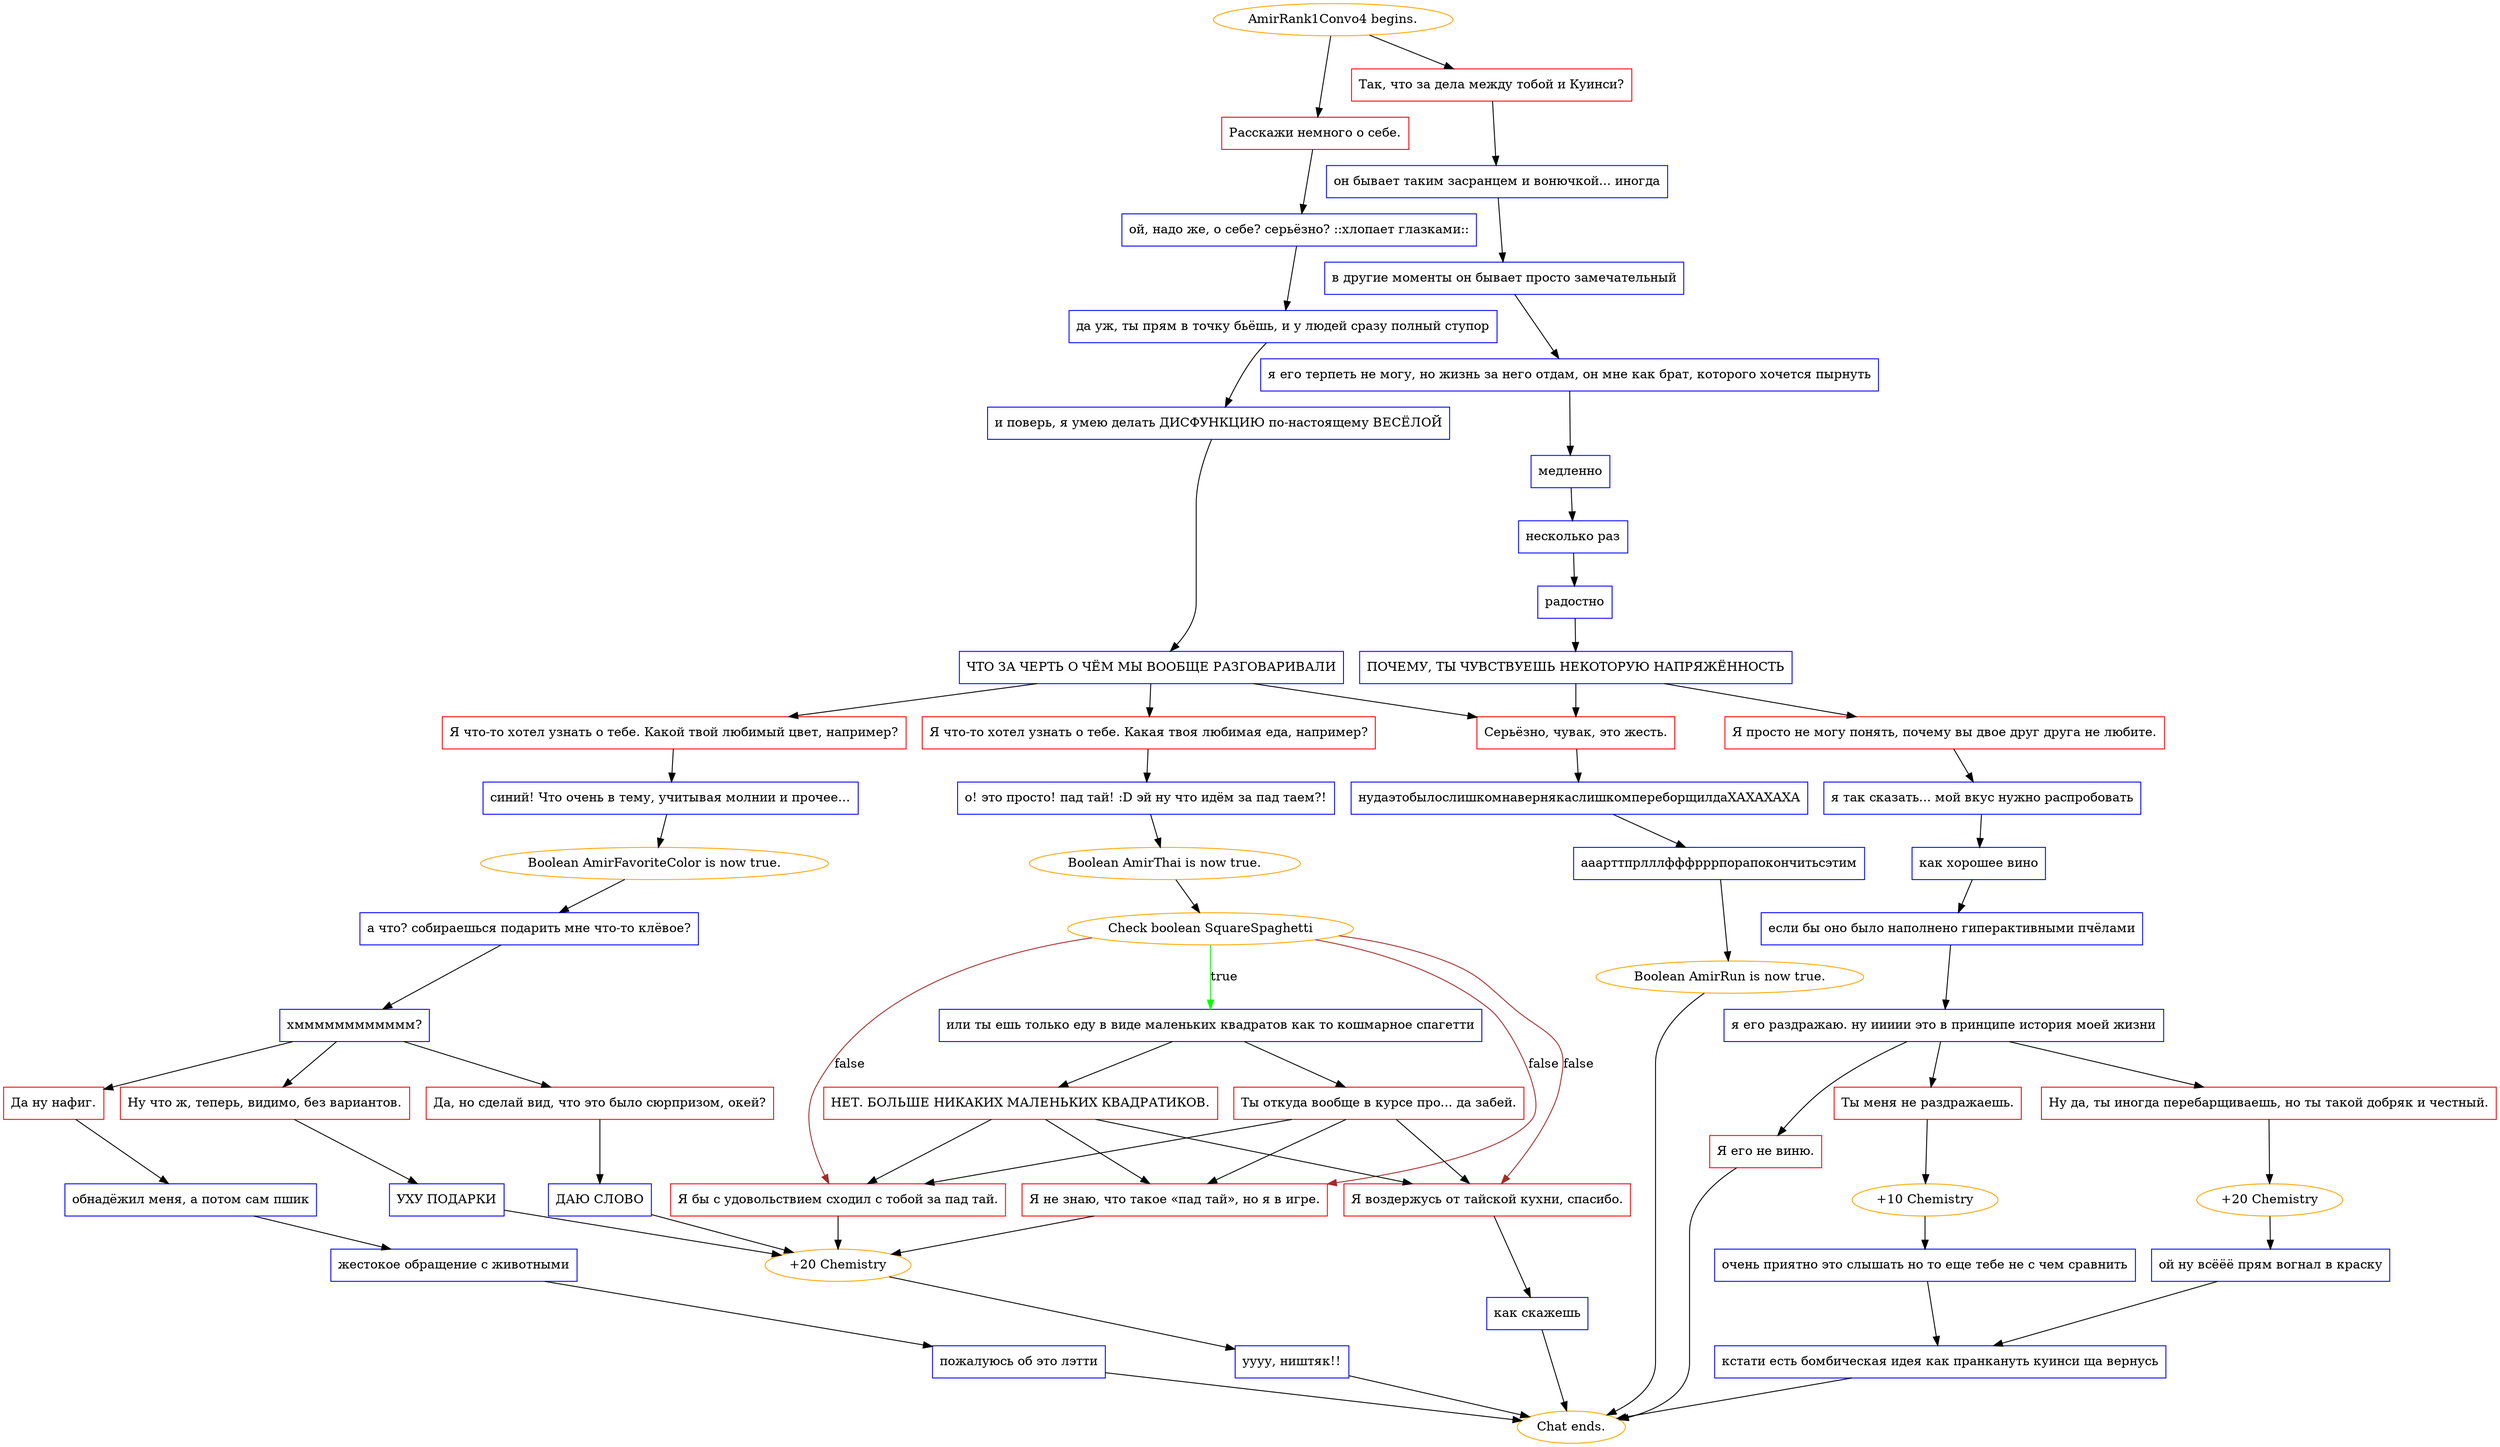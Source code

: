 digraph {
	"AmirRank1Convo4 begins." [color=orange];
		"AmirRank1Convo4 begins." -> j498062601;
		"AmirRank1Convo4 begins." -> j2029264532;
	j498062601 [label="Так, что за дела между тобой и Куинси?",shape=box,color=red];
		j498062601 -> j2723829632;
	j2029264532 [label="Расскажи немного о себе.",shape=box,color=red];
		j2029264532 -> j97632483;
	j2723829632 [label="он бывает таким засранцем и вонючкой... иногда",shape=box,color=blue];
		j2723829632 -> j627037181;
	j97632483 [label="ой, надо же, о себе? серьёзно? ::хлопает глазками::",shape=box,color=blue];
		j97632483 -> j4061754349;
	j627037181 [label="в другие моменты он бывает просто замечательный",shape=box,color=blue];
		j627037181 -> j2814401057;
	j4061754349 [label="да уж, ты прям в точку бьёшь, и у людей сразу полный ступор",shape=box,color=blue];
		j4061754349 -> j803285756;
	j2814401057 [label="я его терпеть не могу, но жизнь за него отдам, он мне как брат, которого хочется пырнуть",shape=box,color=blue];
		j2814401057 -> j2497295699;
	j803285756 [label="и поверь, я умею делать ДИСФУНКЦИЮ по-настоящему ВЕСЁЛОЙ",shape=box,color=blue];
		j803285756 -> j1852386389;
	j2497295699 [label="медленно",shape=box,color=blue];
		j2497295699 -> j2373712863;
	j1852386389 [label="ЧТО ЗА ЧЕРТЬ О ЧЁМ МЫ ВООБЩЕ РАЗГОВАРИВАЛИ",shape=box,color=blue];
		j1852386389 -> j453764299;
		j1852386389 -> j1344536409;
		j1852386389 -> j4014248592;
	j2373712863 [label="несколько раз",shape=box,color=blue];
		j2373712863 -> j2720174796;
	j453764299 [label="Серьёзно, чувак, это жесть.",shape=box,color=red];
		j453764299 -> j1890717204;
	j1344536409 [label="Я что-то хотел узнать о тебе. Какая твоя любимая еда, например?",shape=box,color=red];
		j1344536409 -> j2986209795;
	j4014248592 [label="Я что-то хотел узнать о тебе. Какой твой любимый цвет, например?",shape=box,color=red];
		j4014248592 -> j716915641;
	j2720174796 [label="радостно",shape=box,color=blue];
		j2720174796 -> j441563558;
	j1890717204 [label="нудаэтобылослишкомнавернякаслишкомпереборщилдаХАХАХАХА",shape=box,color=blue];
		j1890717204 -> j418293687;
	j2986209795 [label="о! это просто! пад тай! :D эй ну что идём за пад таем?!",shape=box,color=blue];
		j2986209795 -> j1051665310;
	j716915641 [label="синий! Что очень в тему, учитывая молнии и прочее...",shape=box,color=blue];
		j716915641 -> j3099524036;
	j441563558 [label="ПОЧЕМУ, ТЫ ЧУВСТВУЕШЬ НЕКОТОРУЮ НАПРЯЖЁННОСТЬ",shape=box,color=blue];
		j441563558 -> j134722537;
		j441563558 -> j453764299;
	j418293687 [label="ааарттпрлллфффрррпорапокончитьсэтим",shape=box,color=blue];
		j418293687 -> j1426220801;
	j1051665310 [label="Boolean AmirThai is now true.",color=orange];
		j1051665310 -> j1549996540;
	j3099524036 [label="Boolean AmirFavoriteColor is now true.",color=orange];
		j3099524036 -> j19531694;
	j134722537 [label="Я просто не могу понять, почему вы двое друг друга не любите.",shape=box,color=red];
		j134722537 -> j731443441;
	j1426220801 [label="Boolean AmirRun is now true.",color=orange];
		j1426220801 -> "Chat ends.";
	j1549996540 [label="Check boolean SquareSpaghetti",color=orange];
		j1549996540 -> j1229790032 [label=true,color=green];
		j1549996540 -> j4029338575 [label=false,color=brown];
		j1549996540 -> j1535211830 [label=false,color=brown];
		j1549996540 -> j1054772151 [label=false,color=brown];
	j19531694 [label="а что? собираешься подарить мне что-то клёвое?",shape=box,color=blue];
		j19531694 -> j144773658;
	j731443441 [label="я так сказать... мой вкус нужно распробовать",shape=box,color=blue];
		j731443441 -> j1031430113;
	"Chat ends." [color=orange];
	j1229790032 [label="или ты ешь только еду в виде маленьких квадратов как то кошмарное спагетти",shape=box,color=blue];
		j1229790032 -> j2824005201;
		j1229790032 -> j641405587;
	j4029338575 [label="Я воздержусь от тайской кухни, спасибо.",shape=box,color=red];
		j4029338575 -> j3976250669;
	j1535211830 [label="Я не знаю, что такое «пад тай», но я в игре.",shape=box,color=red];
		j1535211830 -> j178649869;
	j1054772151 [label="Я бы с удовольствием сходил с тобой за пад тай.",shape=box,color=red];
		j1054772151 -> j178649869;
	j144773658 [label="хмммммммммммм?",shape=box,color=blue];
		j144773658 -> j1024321220;
		j144773658 -> j2461212947;
		j144773658 -> j203945484;
	j1031430113 [label="как хорошее вино",shape=box,color=blue];
		j1031430113 -> j3364361290;
	j2824005201 [label="НЕТ. БОЛЬШЕ НИКАКИХ МАЛЕНЬКИХ КВАДРАТИКОВ.",shape=box,color=red];
		j2824005201 -> j4029338575;
		j2824005201 -> j1535211830;
		j2824005201 -> j1054772151;
	j641405587 [label="Ты откуда вообще в курсе про... да забей.",shape=box,color=red];
		j641405587 -> j4029338575;
		j641405587 -> j1535211830;
		j641405587 -> j1054772151;
	j3976250669 [label="как скажешь",shape=box,color=blue];
		j3976250669 -> "Chat ends.";
	j178649869 [label="+20 Chemistry",color=orange];
		j178649869 -> j1776267248;
	j1024321220 [label="Ну что ж, теперь, видимо, без вариантов.",shape=box,color=red];
		j1024321220 -> j1725583284;
	j2461212947 [label="Да, но сделай вид, что это было сюрпризом, окей?",shape=box,color=red];
		j2461212947 -> j1805022318;
	j203945484 [label="Да ну нафиг.",shape=box,color=red];
		j203945484 -> j4116966639;
	j3364361290 [label="если бы оно было наполнено гиперактивными пчёлами",shape=box,color=blue];
		j3364361290 -> j2176665778;
	j1776267248 [label="уууу, ништяк!!",shape=box,color=blue];
		j1776267248 -> "Chat ends.";
	j1725583284 [label="УХУ ПОДАРКИ",shape=box,color=blue];
		j1725583284 -> j178649869;
	j1805022318 [label="ДАЮ СЛОВО",shape=box,color=blue];
		j1805022318 -> j178649869;
	j4116966639 [label="обнадёжил меня, а потом сам пшик",shape=box,color=blue];
		j4116966639 -> j1230224018;
	j2176665778 [label="я его раздражаю. ну иииии это в принципе история моей жизни",shape=box,color=blue];
		j2176665778 -> j2100154967;
		j2176665778 -> j1714904964;
		j2176665778 -> j615993034;
	j1230224018 [label="жестокое обращение с животными",shape=box,color=blue];
		j1230224018 -> j935651689;
	j2100154967 [label="Ну да, ты иногда перебарщиваешь, но ты такой добряк и честный.",shape=box,color=red];
		j2100154967 -> j2260174596;
	j1714904964 [label="Ты меня не раздражаешь.",shape=box,color=red];
		j1714904964 -> j1484542051;
	j615993034 [label="Я его не виню.",shape=box,color=red];
		j615993034 -> "Chat ends.";
	j935651689 [label="пожалуюсь об это лэтти",shape=box,color=blue];
		j935651689 -> "Chat ends.";
	j2260174596 [label="+20 Chemistry",color=orange];
		j2260174596 -> j3404027212;
	j1484542051 [label="+10 Chemistry",color=orange];
		j1484542051 -> j584755010;
	j3404027212 [label="ой ну всёёё прям вогнал в краску",shape=box,color=blue];
		j3404027212 -> j1332627690;
	j584755010 [label="очень приятно это слышать но то еще тебе не с чем сравнить",shape=box,color=blue];
		j584755010 -> j1332627690;
	j1332627690 [label="кстати есть бомбическая идея как пранкануть куинси ща вернусь",shape=box,color=blue];
		j1332627690 -> "Chat ends.";
}